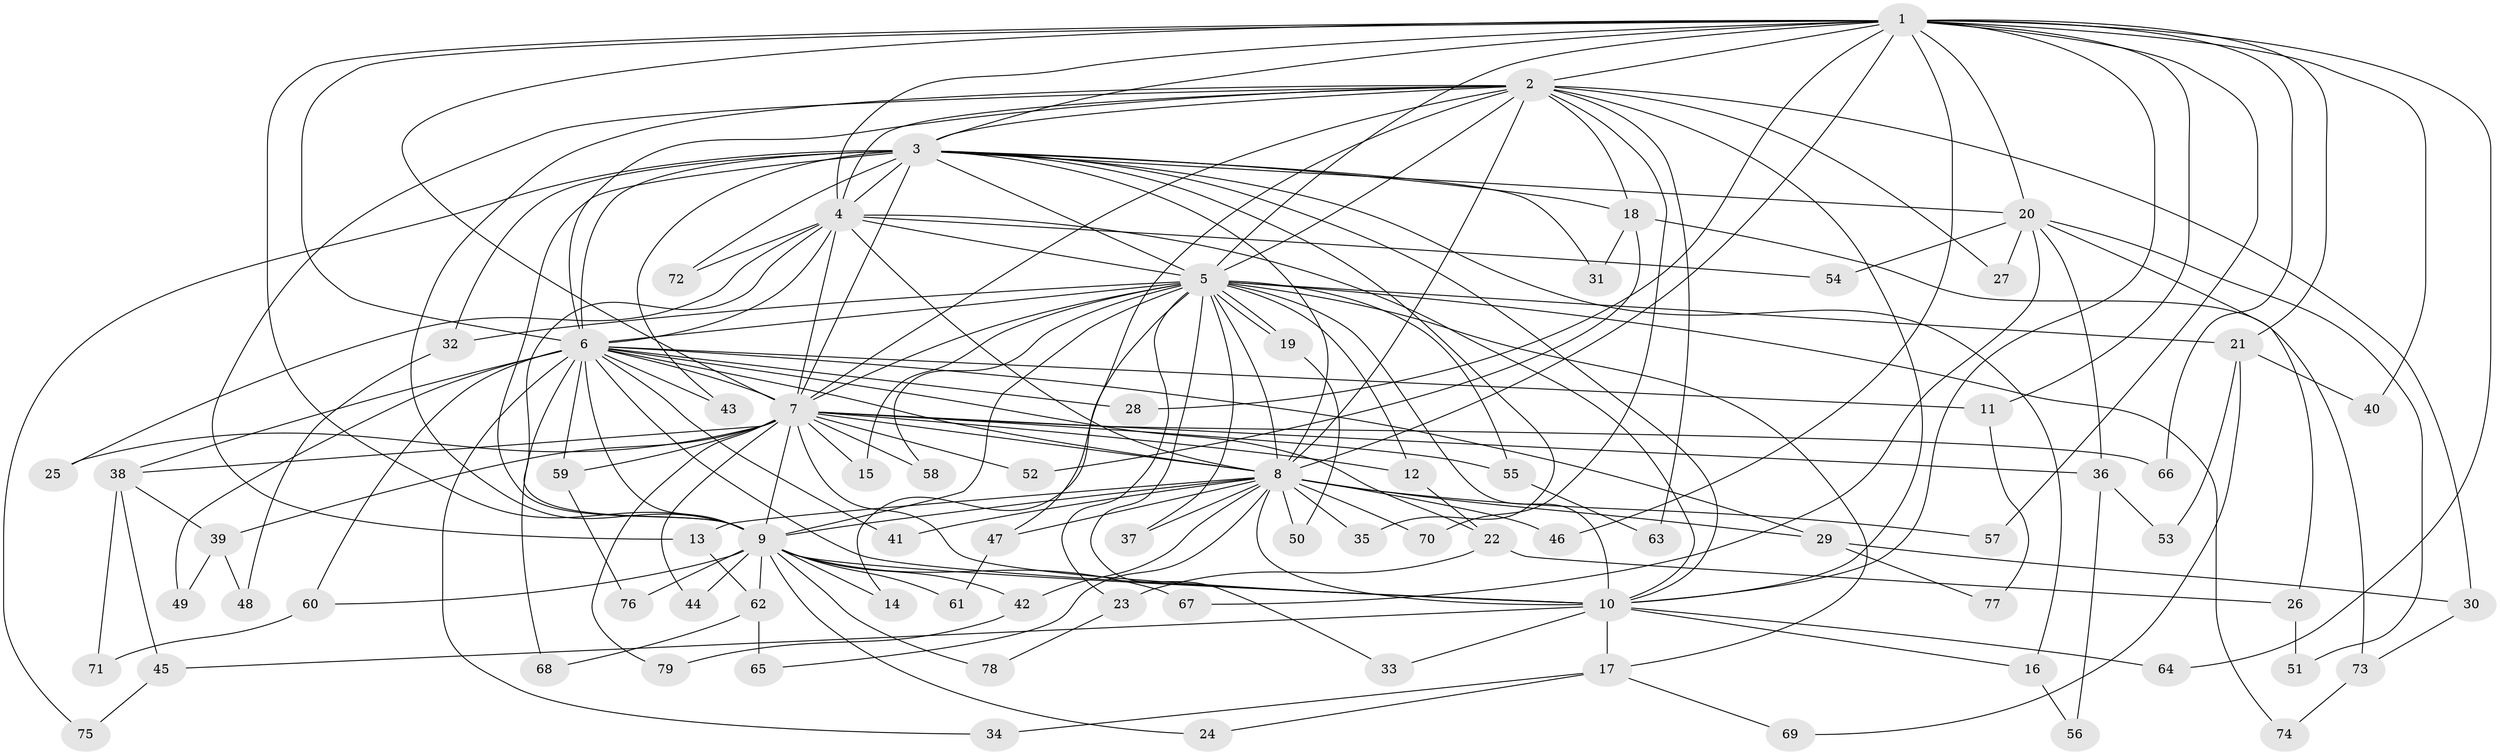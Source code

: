 // Generated by graph-tools (version 1.1) at 2025/25/03/09/25 03:25:42]
// undirected, 79 vertices, 183 edges
graph export_dot {
graph [start="1"]
  node [color=gray90,style=filled];
  1;
  2;
  3;
  4;
  5;
  6;
  7;
  8;
  9;
  10;
  11;
  12;
  13;
  14;
  15;
  16;
  17;
  18;
  19;
  20;
  21;
  22;
  23;
  24;
  25;
  26;
  27;
  28;
  29;
  30;
  31;
  32;
  33;
  34;
  35;
  36;
  37;
  38;
  39;
  40;
  41;
  42;
  43;
  44;
  45;
  46;
  47;
  48;
  49;
  50;
  51;
  52;
  53;
  54;
  55;
  56;
  57;
  58;
  59;
  60;
  61;
  62;
  63;
  64;
  65;
  66;
  67;
  68;
  69;
  70;
  71;
  72;
  73;
  74;
  75;
  76;
  77;
  78;
  79;
  1 -- 2;
  1 -- 3;
  1 -- 4;
  1 -- 5;
  1 -- 6;
  1 -- 7;
  1 -- 8;
  1 -- 9;
  1 -- 10;
  1 -- 11;
  1 -- 20;
  1 -- 21;
  1 -- 28;
  1 -- 40;
  1 -- 46;
  1 -- 57;
  1 -- 64;
  1 -- 66;
  2 -- 3;
  2 -- 4;
  2 -- 5;
  2 -- 6;
  2 -- 7;
  2 -- 8;
  2 -- 9;
  2 -- 10;
  2 -- 13;
  2 -- 18;
  2 -- 27;
  2 -- 30;
  2 -- 47;
  2 -- 63;
  2 -- 70;
  3 -- 4;
  3 -- 5;
  3 -- 6;
  3 -- 7;
  3 -- 8;
  3 -- 9;
  3 -- 10;
  3 -- 16;
  3 -- 18;
  3 -- 20;
  3 -- 31;
  3 -- 32;
  3 -- 35;
  3 -- 43;
  3 -- 72;
  3 -- 75;
  4 -- 5;
  4 -- 6;
  4 -- 7;
  4 -- 8;
  4 -- 9;
  4 -- 10;
  4 -- 25;
  4 -- 54;
  4 -- 72;
  5 -- 6;
  5 -- 7;
  5 -- 8;
  5 -- 9;
  5 -- 10;
  5 -- 12;
  5 -- 14;
  5 -- 15;
  5 -- 17;
  5 -- 19;
  5 -- 19;
  5 -- 21;
  5 -- 23;
  5 -- 32;
  5 -- 33;
  5 -- 37;
  5 -- 55;
  5 -- 58;
  5 -- 74;
  6 -- 7;
  6 -- 8;
  6 -- 9;
  6 -- 10;
  6 -- 11;
  6 -- 22;
  6 -- 28;
  6 -- 29;
  6 -- 34;
  6 -- 38;
  6 -- 41;
  6 -- 43;
  6 -- 49;
  6 -- 59;
  6 -- 60;
  6 -- 68;
  7 -- 8;
  7 -- 9;
  7 -- 10;
  7 -- 12;
  7 -- 15;
  7 -- 25;
  7 -- 36;
  7 -- 38;
  7 -- 39;
  7 -- 44;
  7 -- 52;
  7 -- 55;
  7 -- 58;
  7 -- 59;
  7 -- 66;
  7 -- 79;
  8 -- 9;
  8 -- 10;
  8 -- 13;
  8 -- 29;
  8 -- 35;
  8 -- 37;
  8 -- 41;
  8 -- 42;
  8 -- 46;
  8 -- 47;
  8 -- 50;
  8 -- 57;
  8 -- 65;
  8 -- 70;
  9 -- 10;
  9 -- 14;
  9 -- 24;
  9 -- 42;
  9 -- 44;
  9 -- 60;
  9 -- 61;
  9 -- 62;
  9 -- 67;
  9 -- 76;
  9 -- 78;
  10 -- 16;
  10 -- 17;
  10 -- 33;
  10 -- 45;
  10 -- 64;
  11 -- 77;
  12 -- 22;
  13 -- 62;
  16 -- 56;
  17 -- 24;
  17 -- 34;
  17 -- 69;
  18 -- 31;
  18 -- 52;
  18 -- 73;
  19 -- 50;
  20 -- 26;
  20 -- 27;
  20 -- 36;
  20 -- 51;
  20 -- 54;
  20 -- 67;
  21 -- 40;
  21 -- 53;
  21 -- 69;
  22 -- 23;
  22 -- 26;
  23 -- 78;
  26 -- 51;
  29 -- 30;
  29 -- 77;
  30 -- 73;
  32 -- 48;
  36 -- 53;
  36 -- 56;
  38 -- 39;
  38 -- 45;
  38 -- 71;
  39 -- 48;
  39 -- 49;
  42 -- 79;
  45 -- 75;
  47 -- 61;
  55 -- 63;
  59 -- 76;
  60 -- 71;
  62 -- 65;
  62 -- 68;
  73 -- 74;
}
